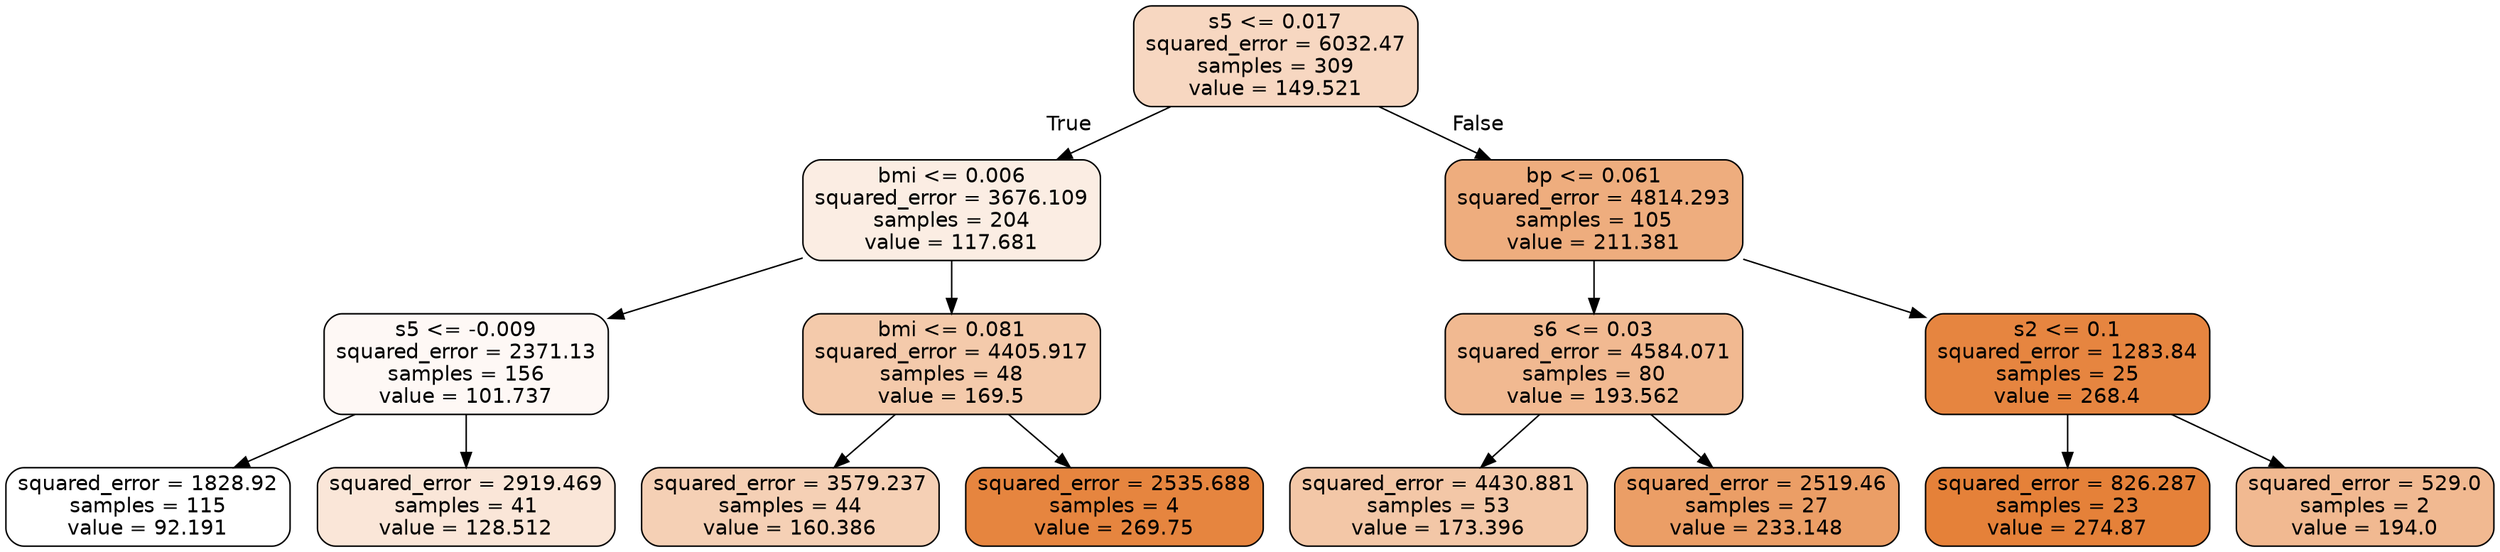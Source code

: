 digraph Tree {
node [shape=box, style="filled, rounded", color="black", fontname="helvetica"] ;
edge [fontname="helvetica"] ;
0 [label="s5 <= 0.017\nsquared_error = 6032.47\nsamples = 309\nvalue = 149.521", fillcolor="#f7d7c1"] ;
1 [label="bmi <= 0.006\nsquared_error = 3676.109\nsamples = 204\nvalue = 117.681", fillcolor="#fbede3"] ;
0 -> 1 [labeldistance=2.5, labelangle=45, headlabel="True"] ;
2 [label="s5 <= -0.009\nsquared_error = 2371.13\nsamples = 156\nvalue = 101.737", fillcolor="#fef8f5"] ;
1 -> 2 ;
3 [label="squared_error = 1828.92\nsamples = 115\nvalue = 92.191", fillcolor="#ffffff"] ;
2 -> 3 ;
4 [label="squared_error = 2919.469\nsamples = 41\nvalue = 128.512", fillcolor="#fae6d8"] ;
2 -> 4 ;
5 [label="bmi <= 0.081\nsquared_error = 4405.917\nsamples = 48\nvalue = 169.5", fillcolor="#f4caab"] ;
1 -> 5 ;
6 [label="squared_error = 3579.237\nsamples = 44\nvalue = 160.386", fillcolor="#f5d0b5"] ;
5 -> 6 ;
7 [label="squared_error = 2535.688\nsamples = 4\nvalue = 269.75", fillcolor="#e6853f"] ;
5 -> 7 ;
8 [label="bp <= 0.061\nsquared_error = 4814.293\nsamples = 105\nvalue = 211.381", fillcolor="#eead7e"] ;
0 -> 8 [labeldistance=2.5, labelangle=-45, headlabel="False"] ;
9 [label="s6 <= 0.03\nsquared_error = 4584.071\nsamples = 80\nvalue = 193.562", fillcolor="#f1b991"] ;
8 -> 9 ;
10 [label="squared_error = 4430.881\nsamples = 53\nvalue = 173.396", fillcolor="#f3c7a7"] ;
9 -> 10 ;
11 [label="squared_error = 2519.46\nsamples = 27\nvalue = 233.148", fillcolor="#eb9e66"] ;
9 -> 11 ;
12 [label="s2 <= 0.1\nsquared_error = 1283.84\nsamples = 25\nvalue = 268.4", fillcolor="#e68540"] ;
8 -> 12 ;
13 [label="squared_error = 826.287\nsamples = 23\nvalue = 274.87", fillcolor="#e58139"] ;
12 -> 13 ;
14 [label="squared_error = 529.0\nsamples = 2\nvalue = 194.0", fillcolor="#f1b991"] ;
12 -> 14 ;
}